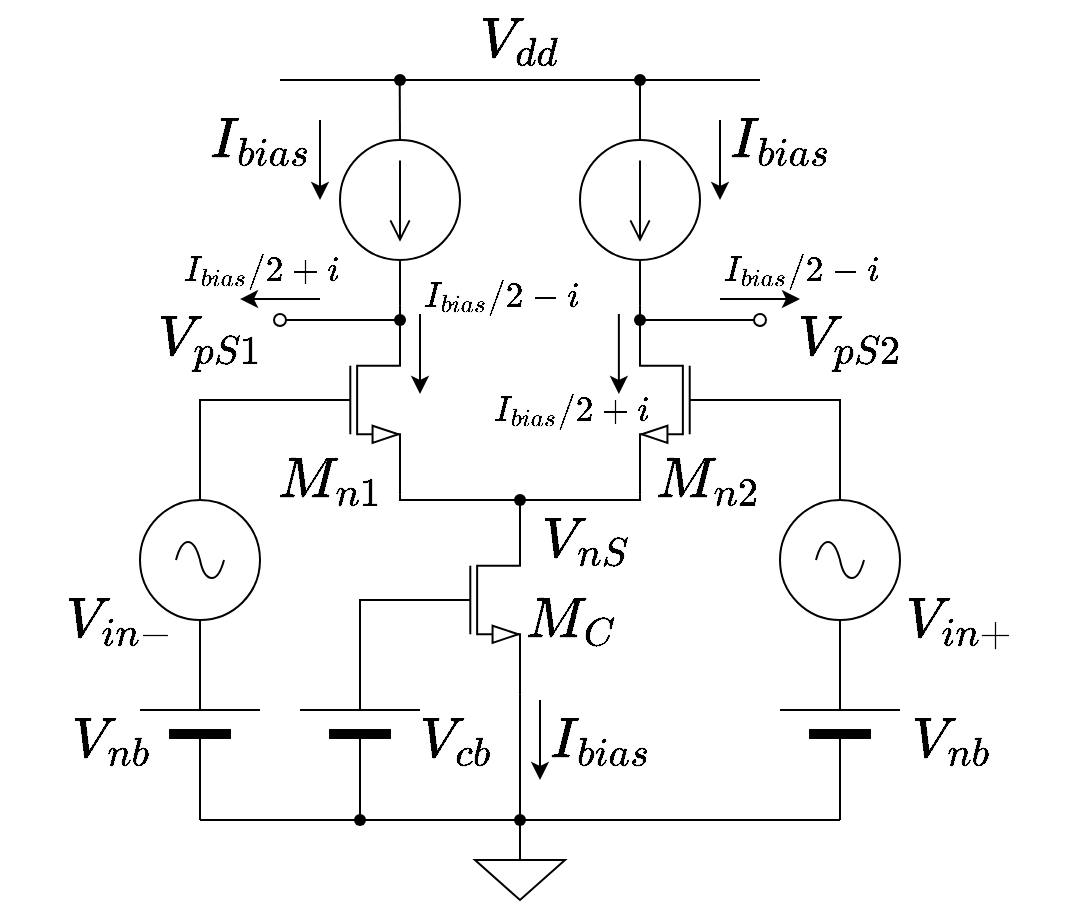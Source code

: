 <mxfile version="21.1.2" type="device">
  <diagram name="ページ1" id="Z36bnRHXo4-Sn-wLioE_">
    <mxGraphModel dx="989" dy="582" grid="1" gridSize="10" guides="1" tooltips="1" connect="1" arrows="1" fold="1" page="1" pageScale="1" pageWidth="827" pageHeight="1169" math="1" shadow="0">
      <root>
        <mxCell id="0" />
        <mxCell id="1" parent="0" />
        <mxCell id="qpCPb7txdEObnfIfevjp-1" value="" style="endArrow=none;html=1;rounded=0;" parent="1" edge="1">
          <mxGeometry width="50" height="50" relative="1" as="geometry">
            <mxPoint x="200" y="120" as="sourcePoint" />
            <mxPoint x="440" y="120" as="targetPoint" />
          </mxGeometry>
        </mxCell>
        <mxCell id="qpCPb7txdEObnfIfevjp-7" style="edgeStyle=orthogonalEdgeStyle;shape=connector;rounded=0;orthogonalLoop=1;jettySize=auto;html=1;exitX=0;exitY=0.5;exitDx=0;exitDy=0;exitPerimeter=0;labelBackgroundColor=default;strokeColor=default;fontFamily=Helvetica;fontSize=11;fontColor=default;endArrow=none;endFill=0;" parent="1" source="qpCPb7txdEObnfIfevjp-3" edge="1">
          <mxGeometry relative="1" as="geometry">
            <mxPoint x="259.857" y="120" as="targetPoint" />
          </mxGeometry>
        </mxCell>
        <mxCell id="oVZHHymoY7fQeWZgE7TI-14" style="edgeStyle=orthogonalEdgeStyle;shape=connector;rounded=0;orthogonalLoop=1;jettySize=auto;html=1;exitX=1;exitY=0.5;exitDx=0;exitDy=0;exitPerimeter=0;entryX=1;entryY=0;entryDx=0;entryDy=0;entryPerimeter=0;labelBackgroundColor=default;strokeColor=default;fontFamily=Helvetica;fontSize=11;fontColor=default;endArrow=none;endFill=0;" parent="1" source="qpCPb7txdEObnfIfevjp-3" target="oVZHHymoY7fQeWZgE7TI-7" edge="1">
          <mxGeometry relative="1" as="geometry" />
        </mxCell>
        <mxCell id="qpCPb7txdEObnfIfevjp-3" value="" style="pointerEvents=1;verticalLabelPosition=bottom;shadow=0;dashed=0;align=center;html=1;verticalAlign=top;shape=mxgraph.electrical.signal_sources.source;aspect=fixed;points=[[0.5,0,0],[1,0.5,0],[0.5,1,0],[0,0.5,0]];elSignalType=dc1;rotation=90;" parent="1" vertex="1">
          <mxGeometry x="230" y="150" width="60" height="60" as="geometry" />
        </mxCell>
        <mxCell id="qpCPb7txdEObnfIfevjp-9" value="&lt;font style=&quot;font-size: 24px;&quot;&gt;`I_{bias}`&lt;/font&gt;" style="text;html=1;align=center;verticalAlign=middle;resizable=0;points=[];autosize=1;strokeColor=none;fillColor=none;fontSize=11;fontFamily=Helvetica;fontColor=default;" parent="1" vertex="1">
          <mxGeometry x="130" y="130" width="120" height="40" as="geometry" />
        </mxCell>
        <mxCell id="qpCPb7txdEObnfIfevjp-10" value="&lt;font style=&quot;font-size: 24px;&quot;&gt;`V_{dd}`&lt;/font&gt;" style="text;html=1;align=center;verticalAlign=middle;resizable=0;points=[];autosize=1;strokeColor=none;fillColor=none;fontSize=11;fontFamily=Helvetica;fontColor=default;" parent="1" vertex="1">
          <mxGeometry x="265" y="80" width="110" height="40" as="geometry" />
        </mxCell>
        <mxCell id="BBrKMa6w8cZOAgFhnaoF-1" value="" style="shape=waypoint;sketch=0;fillStyle=solid;size=6;pointerEvents=1;points=[];fillColor=none;resizable=0;rotatable=0;perimeter=centerPerimeter;snapToPoint=1;fontFamily=Helvetica;fontSize=11;fontColor=default;" parent="1" vertex="1">
          <mxGeometry x="370" y="110" width="20" height="20" as="geometry" />
        </mxCell>
        <mxCell id="oVZHHymoY7fQeWZgE7TI-2" style="edgeStyle=orthogonalEdgeStyle;rounded=0;orthogonalLoop=1;jettySize=auto;html=1;exitX=0;exitY=0.5;exitDx=0;exitDy=0;exitPerimeter=0;entryX=0.483;entryY=0.633;entryDx=0;entryDy=0;entryPerimeter=0;endArrow=none;endFill=0;" parent="1" source="oVZHHymoY7fQeWZgE7TI-1" target="BBrKMa6w8cZOAgFhnaoF-1" edge="1">
          <mxGeometry relative="1" as="geometry" />
        </mxCell>
        <mxCell id="oVZHHymoY7fQeWZgE7TI-13" style="edgeStyle=orthogonalEdgeStyle;shape=connector;rounded=0;orthogonalLoop=1;jettySize=auto;html=1;exitX=1;exitY=0.5;exitDx=0;exitDy=0;exitPerimeter=0;entryX=1;entryY=0;entryDx=0;entryDy=0;entryPerimeter=0;labelBackgroundColor=default;strokeColor=default;fontFamily=Helvetica;fontSize=11;fontColor=default;endArrow=none;endFill=0;" parent="1" source="oVZHHymoY7fQeWZgE7TI-1" target="oVZHHymoY7fQeWZgE7TI-8" edge="1">
          <mxGeometry relative="1" as="geometry" />
        </mxCell>
        <mxCell id="oVZHHymoY7fQeWZgE7TI-1" value="" style="pointerEvents=1;verticalLabelPosition=bottom;shadow=0;dashed=0;align=center;html=1;verticalAlign=top;shape=mxgraph.electrical.signal_sources.source;aspect=fixed;points=[[0.5,0,0],[1,0.5,0],[0.5,1,0],[0,0.5,0]];elSignalType=dc1;rotation=90;" parent="1" vertex="1">
          <mxGeometry x="350" y="150" width="60" height="60" as="geometry" />
        </mxCell>
        <mxCell id="oVZHHymoY7fQeWZgE7TI-3" value="" style="shape=waypoint;sketch=0;fillStyle=solid;size=6;pointerEvents=1;points=[];fillColor=none;resizable=0;rotatable=0;perimeter=centerPerimeter;snapToPoint=1;fontFamily=Helvetica;fontSize=11;fontColor=default;" parent="1" vertex="1">
          <mxGeometry x="250" y="110" width="20" height="20" as="geometry" />
        </mxCell>
        <mxCell id="oVZHHymoY7fQeWZgE7TI-4" value="" style="endArrow=classic;html=1;rounded=0;labelBackgroundColor=default;strokeColor=default;fontFamily=Helvetica;fontSize=11;fontColor=default;shape=connector;" parent="1" edge="1">
          <mxGeometry width="50" height="50" relative="1" as="geometry">
            <mxPoint x="220" y="140" as="sourcePoint" />
            <mxPoint x="220" y="180" as="targetPoint" />
          </mxGeometry>
        </mxCell>
        <mxCell id="oVZHHymoY7fQeWZgE7TI-5" value="" style="endArrow=classic;html=1;rounded=0;labelBackgroundColor=default;strokeColor=default;fontFamily=Helvetica;fontSize=11;fontColor=default;shape=connector;" parent="1" edge="1">
          <mxGeometry width="50" height="50" relative="1" as="geometry">
            <mxPoint x="420" y="140" as="sourcePoint" />
            <mxPoint x="420" y="180" as="targetPoint" />
          </mxGeometry>
        </mxCell>
        <mxCell id="oVZHHymoY7fQeWZgE7TI-6" value="&lt;font style=&quot;font-size: 24px;&quot;&gt;`I_{bias}`&lt;/font&gt;" style="text;html=1;align=center;verticalAlign=middle;resizable=0;points=[];autosize=1;strokeColor=none;fillColor=none;fontSize=11;fontFamily=Helvetica;fontColor=default;" parent="1" vertex="1">
          <mxGeometry x="390" y="130" width="120" height="40" as="geometry" />
        </mxCell>
        <mxCell id="oVZHHymoY7fQeWZgE7TI-10" style="edgeStyle=orthogonalEdgeStyle;shape=connector;rounded=0;orthogonalLoop=1;jettySize=auto;html=1;exitX=1;exitY=1;exitDx=0;exitDy=0;exitPerimeter=0;entryX=1;entryY=1;entryDx=0;entryDy=0;entryPerimeter=0;labelBackgroundColor=default;strokeColor=default;fontFamily=Helvetica;fontSize=11;fontColor=default;endArrow=none;endFill=0;" parent="1" source="oVZHHymoY7fQeWZgE7TI-7" target="oVZHHymoY7fQeWZgE7TI-8" edge="1">
          <mxGeometry relative="1" as="geometry">
            <Array as="points">
              <mxPoint x="260" y="330" />
              <mxPoint x="380" y="330" />
            </Array>
          </mxGeometry>
        </mxCell>
        <mxCell id="oVZHHymoY7fQeWZgE7TI-7" value="" style="verticalLabelPosition=bottom;shadow=0;dashed=0;align=center;html=1;verticalAlign=top;shape=mxgraph.electrical.transistors.nmos;pointerEvents=1;fontFamily=Helvetica;fontSize=11;fontColor=default;" parent="1" vertex="1">
          <mxGeometry x="200" y="230" width="60" height="100" as="geometry" />
        </mxCell>
        <mxCell id="oVZHHymoY7fQeWZgE7TI-8" value="" style="verticalLabelPosition=bottom;shadow=0;dashed=0;align=center;html=1;verticalAlign=top;shape=mxgraph.electrical.transistors.nmos;pointerEvents=1;fontFamily=Helvetica;fontSize=11;fontColor=default;flipH=1;" parent="1" vertex="1">
          <mxGeometry x="380" y="230" width="60" height="100" as="geometry" />
        </mxCell>
        <mxCell id="oVZHHymoY7fQeWZgE7TI-12" style="edgeStyle=orthogonalEdgeStyle;shape=connector;rounded=0;orthogonalLoop=1;jettySize=auto;html=1;exitX=1;exitY=0;exitDx=0;exitDy=0;exitPerimeter=0;labelBackgroundColor=default;strokeColor=default;fontFamily=Helvetica;fontSize=11;fontColor=default;endArrow=none;endFill=0;" parent="1" source="oVZHHymoY7fQeWZgE7TI-9" target="oVZHHymoY7fQeWZgE7TI-11" edge="1">
          <mxGeometry relative="1" as="geometry" />
        </mxCell>
        <mxCell id="oVZHHymoY7fQeWZgE7TI-25" style="edgeStyle=orthogonalEdgeStyle;shape=connector;rounded=0;orthogonalLoop=1;jettySize=auto;html=1;exitX=1;exitY=1;exitDx=0;exitDy=0;exitPerimeter=0;entryX=0.5;entryY=0;entryDx=0;entryDy=0;entryPerimeter=0;labelBackgroundColor=default;strokeColor=default;fontFamily=Helvetica;fontSize=11;fontColor=default;endArrow=none;endFill=0;" parent="1" source="oVZHHymoY7fQeWZgE7TI-9" target="oVZHHymoY7fQeWZgE7TI-21" edge="1">
          <mxGeometry relative="1" as="geometry" />
        </mxCell>
        <mxCell id="oVZHHymoY7fQeWZgE7TI-9" value="" style="verticalLabelPosition=bottom;shadow=0;dashed=0;align=center;html=1;verticalAlign=top;shape=mxgraph.electrical.transistors.nmos;pointerEvents=1;fontFamily=Helvetica;fontSize=11;fontColor=default;" parent="1" vertex="1">
          <mxGeometry x="260" y="330" width="60" height="100" as="geometry" />
        </mxCell>
        <mxCell id="oVZHHymoY7fQeWZgE7TI-11" value="" style="shape=waypoint;sketch=0;fillStyle=solid;size=6;pointerEvents=1;points=[];fillColor=none;resizable=0;rotatable=0;perimeter=centerPerimeter;snapToPoint=1;fontFamily=Helvetica;fontSize=11;fontColor=default;" parent="1" vertex="1">
          <mxGeometry x="310" y="320" width="20" height="20" as="geometry" />
        </mxCell>
        <mxCell id="oVZHHymoY7fQeWZgE7TI-15" value="" style="shape=waypoint;sketch=0;fillStyle=solid;size=6;pointerEvents=1;points=[];fillColor=none;resizable=0;rotatable=0;perimeter=centerPerimeter;snapToPoint=1;fontFamily=Helvetica;fontSize=11;fontColor=default;" parent="1" vertex="1">
          <mxGeometry x="250" y="230" width="20" height="20" as="geometry" />
        </mxCell>
        <mxCell id="oVZHHymoY7fQeWZgE7TI-16" value="" style="shape=waypoint;sketch=0;fillStyle=solid;size=6;pointerEvents=1;points=[];fillColor=none;resizable=0;rotatable=0;perimeter=centerPerimeter;snapToPoint=1;fontFamily=Helvetica;fontSize=11;fontColor=default;" parent="1" vertex="1">
          <mxGeometry x="370" y="230" width="20" height="20" as="geometry" />
        </mxCell>
        <mxCell id="oVZHHymoY7fQeWZgE7TI-20" style="edgeStyle=orthogonalEdgeStyle;shape=connector;rounded=0;orthogonalLoop=1;jettySize=auto;html=1;exitX=1;exitY=0.5;exitDx=0;exitDy=0;labelBackgroundColor=default;strokeColor=default;fontFamily=Helvetica;fontSize=11;fontColor=default;endArrow=none;endFill=0;" parent="1" source="oVZHHymoY7fQeWZgE7TI-17" target="oVZHHymoY7fQeWZgE7TI-15" edge="1">
          <mxGeometry relative="1" as="geometry" />
        </mxCell>
        <mxCell id="oVZHHymoY7fQeWZgE7TI-17" value="" style="verticalLabelPosition=bottom;shadow=0;dashed=0;align=center;html=1;verticalAlign=top;strokeWidth=1;shape=ellipse;perimeter=ellipsePerimeter;fontFamily=Helvetica;fontSize=11;fontColor=default;aspect=fixed;" parent="1" vertex="1">
          <mxGeometry x="197" y="237" width="6" height="6" as="geometry" />
        </mxCell>
        <mxCell id="oVZHHymoY7fQeWZgE7TI-19" style="edgeStyle=orthogonalEdgeStyle;shape=connector;rounded=0;orthogonalLoop=1;jettySize=auto;html=1;exitX=0;exitY=0.5;exitDx=0;exitDy=0;entryX=0.575;entryY=0.583;entryDx=0;entryDy=0;entryPerimeter=0;labelBackgroundColor=default;strokeColor=default;fontFamily=Helvetica;fontSize=11;fontColor=default;endArrow=none;endFill=0;" parent="1" source="oVZHHymoY7fQeWZgE7TI-18" target="oVZHHymoY7fQeWZgE7TI-16" edge="1">
          <mxGeometry relative="1" as="geometry" />
        </mxCell>
        <mxCell id="oVZHHymoY7fQeWZgE7TI-18" value="" style="verticalLabelPosition=bottom;shadow=0;dashed=0;align=center;html=1;verticalAlign=top;strokeWidth=1;shape=ellipse;perimeter=ellipsePerimeter;fontFamily=Helvetica;fontSize=11;fontColor=default;aspect=fixed;" parent="1" vertex="1">
          <mxGeometry x="437" y="237" width="6" height="6" as="geometry" />
        </mxCell>
        <mxCell id="oVZHHymoY7fQeWZgE7TI-21" value="" style="pointerEvents=1;verticalLabelPosition=bottom;shadow=0;dashed=0;align=center;html=1;verticalAlign=top;shape=mxgraph.electrical.signal_sources.signal_ground;fontFamily=Helvetica;fontSize=11;fontColor=default;" parent="1" vertex="1">
          <mxGeometry x="297.5" y="500" width="45" height="30" as="geometry" />
        </mxCell>
        <mxCell id="oVZHHymoY7fQeWZgE7TI-32" style="edgeStyle=orthogonalEdgeStyle;shape=connector;rounded=0;orthogonalLoop=1;jettySize=auto;html=1;exitX=0.5;exitY=1;exitDx=0;exitDy=0;exitPerimeter=0;entryX=1;entryY=0.5;entryDx=0;entryDy=0;entryPerimeter=0;labelBackgroundColor=default;strokeColor=default;fontFamily=Helvetica;fontSize=11;fontColor=default;endArrow=none;endFill=0;" parent="1" source="oVZHHymoY7fQeWZgE7TI-22" target="oVZHHymoY7fQeWZgE7TI-30" edge="1">
          <mxGeometry relative="1" as="geometry" />
        </mxCell>
        <mxCell id="oVZHHymoY7fQeWZgE7TI-37" style="edgeStyle=orthogonalEdgeStyle;shape=connector;rounded=0;orthogonalLoop=1;jettySize=auto;html=1;exitX=0.5;exitY=0;exitDx=0;exitDy=0;exitPerimeter=0;entryX=0;entryY=0.5;entryDx=0;entryDy=0;entryPerimeter=0;labelBackgroundColor=default;strokeColor=default;fontFamily=Helvetica;fontSize=11;fontColor=default;endArrow=none;endFill=0;" parent="1" source="oVZHHymoY7fQeWZgE7TI-22" target="oVZHHymoY7fQeWZgE7TI-7" edge="1">
          <mxGeometry relative="1" as="geometry" />
        </mxCell>
        <mxCell id="oVZHHymoY7fQeWZgE7TI-22" value="" style="pointerEvents=1;verticalLabelPosition=bottom;shadow=0;dashed=0;align=center;html=1;verticalAlign=top;shape=mxgraph.electrical.signal_sources.source;aspect=fixed;points=[[0.5,0,0],[1,0.5,0],[0.5,1,0],[0,0.5,0]];elSignalType=ac;fontFamily=Helvetica;fontSize=11;fontColor=default;" parent="1" vertex="1">
          <mxGeometry x="130" y="330" width="60" height="60" as="geometry" />
        </mxCell>
        <mxCell id="oVZHHymoY7fQeWZgE7TI-24" style="edgeStyle=orthogonalEdgeStyle;shape=connector;rounded=0;orthogonalLoop=1;jettySize=auto;html=1;exitX=1;exitY=0.5;exitDx=0;exitDy=0;exitPerimeter=0;entryX=0;entryY=0.5;entryDx=0;entryDy=0;entryPerimeter=0;labelBackgroundColor=default;strokeColor=default;fontFamily=Helvetica;fontSize=11;fontColor=default;endArrow=none;endFill=0;" parent="1" source="oVZHHymoY7fQeWZgE7TI-23" target="oVZHHymoY7fQeWZgE7TI-9" edge="1">
          <mxGeometry relative="1" as="geometry">
            <Array as="points">
              <mxPoint x="240" y="380" />
            </Array>
          </mxGeometry>
        </mxCell>
        <mxCell id="oVZHHymoY7fQeWZgE7TI-28" style="edgeStyle=orthogonalEdgeStyle;shape=connector;rounded=0;orthogonalLoop=1;jettySize=auto;html=1;exitX=0;exitY=0.5;exitDx=0;exitDy=0;exitPerimeter=0;labelBackgroundColor=default;strokeColor=default;fontFamily=Helvetica;fontSize=11;fontColor=default;endArrow=none;endFill=0;" parent="1" source="oVZHHymoY7fQeWZgE7TI-23" target="oVZHHymoY7fQeWZgE7TI-27" edge="1">
          <mxGeometry relative="1" as="geometry">
            <Array as="points">
              <mxPoint x="270" y="490" />
              <mxPoint x="270" y="490" />
            </Array>
          </mxGeometry>
        </mxCell>
        <mxCell id="oVZHHymoY7fQeWZgE7TI-23" value="" style="verticalLabelPosition=bottom;shadow=0;dashed=0;align=center;fillColor=strokeColor;html=1;verticalAlign=top;strokeWidth=1;shape=mxgraph.electrical.miscellaneous.monocell_battery;fontFamily=Helvetica;fontSize=11;fontColor=default;direction=north;" parent="1" vertex="1">
          <mxGeometry x="210" y="390" width="60" height="100" as="geometry" />
        </mxCell>
        <mxCell id="oVZHHymoY7fQeWZgE7TI-27" value="" style="shape=waypoint;sketch=0;fillStyle=solid;size=6;pointerEvents=1;points=[];fillColor=none;resizable=0;rotatable=0;perimeter=centerPerimeter;snapToPoint=1;fontFamily=Helvetica;fontSize=11;fontColor=default;" parent="1" vertex="1">
          <mxGeometry x="310" y="480" width="20" height="20" as="geometry" />
        </mxCell>
        <mxCell id="oVZHHymoY7fQeWZgE7TI-33" style="edgeStyle=orthogonalEdgeStyle;shape=connector;rounded=0;orthogonalLoop=1;jettySize=auto;html=1;exitX=0.5;exitY=1;exitDx=0;exitDy=0;exitPerimeter=0;entryX=1;entryY=0.5;entryDx=0;entryDy=0;entryPerimeter=0;labelBackgroundColor=default;strokeColor=default;fontFamily=Helvetica;fontSize=11;fontColor=default;endArrow=none;endFill=0;" parent="1" source="oVZHHymoY7fQeWZgE7TI-29" target="oVZHHymoY7fQeWZgE7TI-31" edge="1">
          <mxGeometry relative="1" as="geometry" />
        </mxCell>
        <mxCell id="oVZHHymoY7fQeWZgE7TI-38" style="edgeStyle=orthogonalEdgeStyle;shape=connector;rounded=0;orthogonalLoop=1;jettySize=auto;html=1;exitX=0.5;exitY=0;exitDx=0;exitDy=0;exitPerimeter=0;entryX=0;entryY=0.5;entryDx=0;entryDy=0;entryPerimeter=0;labelBackgroundColor=default;strokeColor=default;fontFamily=Helvetica;fontSize=11;fontColor=default;endArrow=none;endFill=0;" parent="1" source="oVZHHymoY7fQeWZgE7TI-29" target="oVZHHymoY7fQeWZgE7TI-8" edge="1">
          <mxGeometry relative="1" as="geometry" />
        </mxCell>
        <mxCell id="oVZHHymoY7fQeWZgE7TI-29" value="" style="pointerEvents=1;verticalLabelPosition=bottom;shadow=0;dashed=0;align=center;html=1;verticalAlign=top;shape=mxgraph.electrical.signal_sources.source;aspect=fixed;points=[[0.5,0,0],[1,0.5,0],[0.5,1,0],[0,0.5,0]];elSignalType=ac;fontFamily=Helvetica;fontSize=11;fontColor=default;" parent="1" vertex="1">
          <mxGeometry x="450" y="330" width="60" height="60" as="geometry" />
        </mxCell>
        <mxCell id="oVZHHymoY7fQeWZgE7TI-35" style="edgeStyle=orthogonalEdgeStyle;shape=connector;rounded=0;orthogonalLoop=1;jettySize=auto;html=1;exitX=0;exitY=0.5;exitDx=0;exitDy=0;exitPerimeter=0;labelBackgroundColor=default;strokeColor=default;fontFamily=Helvetica;fontSize=11;fontColor=default;endArrow=none;endFill=0;" parent="1" source="oVZHHymoY7fQeWZgE7TI-30" target="oVZHHymoY7fQeWZgE7TI-34" edge="1">
          <mxGeometry relative="1" as="geometry">
            <Array as="points">
              <mxPoint x="190" y="490" />
              <mxPoint x="190" y="490" />
            </Array>
          </mxGeometry>
        </mxCell>
        <mxCell id="oVZHHymoY7fQeWZgE7TI-30" value="" style="verticalLabelPosition=bottom;shadow=0;dashed=0;align=center;fillColor=strokeColor;html=1;verticalAlign=top;strokeWidth=1;shape=mxgraph.electrical.miscellaneous.monocell_battery;fontFamily=Helvetica;fontSize=11;fontColor=default;direction=north;" parent="1" vertex="1">
          <mxGeometry x="130" y="390" width="60" height="100" as="geometry" />
        </mxCell>
        <mxCell id="oVZHHymoY7fQeWZgE7TI-36" style="edgeStyle=orthogonalEdgeStyle;shape=connector;rounded=0;orthogonalLoop=1;jettySize=auto;html=1;exitX=0;exitY=0.5;exitDx=0;exitDy=0;exitPerimeter=0;labelBackgroundColor=default;strokeColor=default;fontFamily=Helvetica;fontSize=11;fontColor=default;endArrow=none;endFill=0;" parent="1" source="oVZHHymoY7fQeWZgE7TI-31" target="oVZHHymoY7fQeWZgE7TI-27" edge="1">
          <mxGeometry relative="1" as="geometry">
            <Array as="points">
              <mxPoint x="430" y="490" />
              <mxPoint x="430" y="490" />
            </Array>
          </mxGeometry>
        </mxCell>
        <mxCell id="oVZHHymoY7fQeWZgE7TI-31" value="" style="verticalLabelPosition=bottom;shadow=0;dashed=0;align=center;fillColor=strokeColor;html=1;verticalAlign=top;strokeWidth=1;shape=mxgraph.electrical.miscellaneous.monocell_battery;fontFamily=Helvetica;fontSize=11;fontColor=default;direction=north;" parent="1" vertex="1">
          <mxGeometry x="450" y="390" width="60" height="100" as="geometry" />
        </mxCell>
        <mxCell id="oVZHHymoY7fQeWZgE7TI-34" value="" style="shape=waypoint;sketch=0;fillStyle=solid;size=6;pointerEvents=1;points=[];fillColor=none;resizable=0;rotatable=0;perimeter=centerPerimeter;snapToPoint=1;fontFamily=Helvetica;fontSize=11;fontColor=default;" parent="1" vertex="1">
          <mxGeometry x="230" y="480" width="20" height="20" as="geometry" />
        </mxCell>
        <mxCell id="oVZHHymoY7fQeWZgE7TI-39" value="&lt;font style=&quot;font-size: 24px;&quot;&gt;`V_{nS}`&lt;/font&gt;" style="text;html=1;align=center;verticalAlign=middle;resizable=0;points=[];autosize=1;strokeColor=none;fillColor=none;fontSize=11;fontFamily=Helvetica;fontColor=default;" parent="1" vertex="1">
          <mxGeometry x="297.5" y="330" width="110" height="40" as="geometry" />
        </mxCell>
        <mxCell id="oVZHHymoY7fQeWZgE7TI-41" value="" style="endArrow=classic;html=1;rounded=0;labelBackgroundColor=default;strokeColor=default;fontFamily=Helvetica;fontSize=11;fontColor=default;shape=connector;" parent="1" edge="1">
          <mxGeometry width="50" height="50" relative="1" as="geometry">
            <mxPoint x="220" y="229.52" as="sourcePoint" />
            <mxPoint x="180" y="229.52" as="targetPoint" />
          </mxGeometry>
        </mxCell>
        <mxCell id="oVZHHymoY7fQeWZgE7TI-42" value="" style="endArrow=classic;html=1;rounded=0;labelBackgroundColor=default;strokeColor=default;fontFamily=Helvetica;fontSize=11;fontColor=default;shape=connector;" parent="1" edge="1">
          <mxGeometry width="50" height="50" relative="1" as="geometry">
            <mxPoint x="420" y="229.52" as="sourcePoint" />
            <mxPoint x="460" y="229.52" as="targetPoint" />
          </mxGeometry>
        </mxCell>
        <mxCell id="ocC3kQ23shaw-6_EiHHq-1" value="" style="endArrow=classic;html=1;rounded=0;labelBackgroundColor=default;strokeColor=default;fontFamily=Helvetica;fontSize=11;fontColor=default;shape=connector;" edge="1" parent="1">
          <mxGeometry width="50" height="50" relative="1" as="geometry">
            <mxPoint x="330" y="430" as="sourcePoint" />
            <mxPoint x="330" y="470" as="targetPoint" />
          </mxGeometry>
        </mxCell>
        <mxCell id="ocC3kQ23shaw-6_EiHHq-2" value="&lt;font style=&quot;font-size: 24px;&quot;&gt;`I_{bias}`&lt;/font&gt;" style="text;html=1;align=center;verticalAlign=middle;resizable=0;points=[];autosize=1;strokeColor=none;fillColor=none;fontSize=11;fontFamily=Helvetica;fontColor=default;" vertex="1" parent="1">
          <mxGeometry x="300" y="430" width="120" height="40" as="geometry" />
        </mxCell>
        <mxCell id="ocC3kQ23shaw-6_EiHHq-3" value="&lt;font style=&quot;font-size: 24px;&quot;&gt;`V_{nb}`&lt;/font&gt;" style="text;html=1;align=center;verticalAlign=middle;resizable=0;points=[];autosize=1;strokeColor=none;fillColor=none;fontSize=11;fontFamily=Helvetica;fontColor=default;" vertex="1" parent="1">
          <mxGeometry x="60" y="430" width="110" height="40" as="geometry" />
        </mxCell>
        <mxCell id="ocC3kQ23shaw-6_EiHHq-4" value="&lt;font style=&quot;font-size: 24px;&quot;&gt;`V_{nb}`&lt;/font&gt;" style="text;html=1;align=center;verticalAlign=middle;resizable=0;points=[];autosize=1;strokeColor=none;fillColor=none;fontSize=11;fontFamily=Helvetica;fontColor=default;" vertex="1" parent="1">
          <mxGeometry x="480" y="430" width="110" height="40" as="geometry" />
        </mxCell>
        <mxCell id="ocC3kQ23shaw-6_EiHHq-5" value="&lt;font style=&quot;font-size: 24px;&quot;&gt;`V_{i n+}`&lt;/font&gt;" style="text;html=1;align=center;verticalAlign=middle;resizable=0;points=[];autosize=1;strokeColor=none;fillColor=none;fontSize=11;fontFamily=Helvetica;fontColor=default;" vertex="1" parent="1">
          <mxGeometry x="480" y="370" width="120" height="40" as="geometry" />
        </mxCell>
        <mxCell id="ocC3kQ23shaw-6_EiHHq-7" value="&lt;font style=&quot;font-size: 24px;&quot;&gt;`V_{i n-}`&lt;/font&gt;" style="text;html=1;align=center;verticalAlign=middle;resizable=0;points=[];autosize=1;strokeColor=none;fillColor=none;fontSize=11;fontFamily=Helvetica;fontColor=default;" vertex="1" parent="1">
          <mxGeometry x="60" y="370" width="120" height="40" as="geometry" />
        </mxCell>
        <mxCell id="ocC3kQ23shaw-6_EiHHq-8" value="&lt;font style=&quot;font-size: 24px;&quot;&gt;`M_{C}`&lt;/font&gt;" style="text;html=1;align=center;verticalAlign=middle;resizable=0;points=[];autosize=1;strokeColor=none;fillColor=none;fontSize=11;fontFamily=Helvetica;fontColor=default;" vertex="1" parent="1">
          <mxGeometry x="290" y="370" width="110" height="40" as="geometry" />
        </mxCell>
        <mxCell id="ocC3kQ23shaw-6_EiHHq-9" value="&lt;font style=&quot;font-size: 24px;&quot;&gt;`M_{n1}`&lt;/font&gt;" style="text;html=1;align=center;verticalAlign=middle;resizable=0;points=[];autosize=1;strokeColor=none;fillColor=none;fontSize=11;fontFamily=Helvetica;fontColor=default;" vertex="1" parent="1">
          <mxGeometry x="165" y="300" width="120" height="40" as="geometry" />
        </mxCell>
        <mxCell id="ocC3kQ23shaw-6_EiHHq-10" value="&lt;font style=&quot;font-size: 24px;&quot;&gt;`M_{n2}`&lt;/font&gt;" style="text;html=1;align=center;verticalAlign=middle;resizable=0;points=[];autosize=1;strokeColor=none;fillColor=none;fontSize=11;fontFamily=Helvetica;fontColor=default;" vertex="1" parent="1">
          <mxGeometry x="354" y="300" width="120" height="40" as="geometry" />
        </mxCell>
        <mxCell id="ocC3kQ23shaw-6_EiHHq-11" value="" style="endArrow=classic;html=1;rounded=0;labelBackgroundColor=default;strokeColor=default;fontFamily=Helvetica;fontSize=11;fontColor=default;shape=connector;" edge="1" parent="1">
          <mxGeometry width="50" height="50" relative="1" as="geometry">
            <mxPoint x="270" y="237" as="sourcePoint" />
            <mxPoint x="270" y="277" as="targetPoint" />
          </mxGeometry>
        </mxCell>
        <mxCell id="ocC3kQ23shaw-6_EiHHq-12" value="" style="endArrow=classic;html=1;rounded=0;labelBackgroundColor=default;strokeColor=default;fontFamily=Helvetica;fontSize=11;fontColor=default;shape=connector;" edge="1" parent="1">
          <mxGeometry width="50" height="50" relative="1" as="geometry">
            <mxPoint x="369.43" y="237" as="sourcePoint" />
            <mxPoint x="369.43" y="277" as="targetPoint" />
          </mxGeometry>
        </mxCell>
        <mxCell id="ocC3kQ23shaw-6_EiHHq-13" value="&lt;font style=&quot;font-size: 15px;&quot;&gt;`I_{bias}&quot;/&quot;2 -i`&lt;/font&gt;" style="text;html=1;align=center;verticalAlign=middle;resizable=0;points=[];autosize=1;strokeColor=none;fillColor=none;fontSize=15;fontFamily=Helvetica;fontColor=default;" vertex="1" parent="1">
          <mxGeometry x="250" y="213" width="120" height="30" as="geometry" />
        </mxCell>
        <mxCell id="ocC3kQ23shaw-6_EiHHq-14" value="&lt;font style=&quot;font-size: 15px;&quot;&gt;`I_{bias}&quot;/&quot;2 +i`&lt;/font&gt;" style="text;html=1;align=center;verticalAlign=middle;resizable=0;points=[];autosize=1;strokeColor=none;fillColor=none;fontSize=15;fontFamily=Helvetica;fontColor=default;" vertex="1" parent="1">
          <mxGeometry x="285" y="270" width="120" height="30" as="geometry" />
        </mxCell>
        <mxCell id="ocC3kQ23shaw-6_EiHHq-15" value="&lt;font style=&quot;font-size: 15px;&quot;&gt;`I_{bias}&quot;/&quot;2 +i`&lt;/font&gt;" style="text;html=1;align=center;verticalAlign=middle;resizable=0;points=[];autosize=1;strokeColor=none;fillColor=none;fontSize=15;fontFamily=Helvetica;fontColor=default;" vertex="1" parent="1">
          <mxGeometry x="130" y="200" width="120" height="30" as="geometry" />
        </mxCell>
        <mxCell id="ocC3kQ23shaw-6_EiHHq-16" value="&lt;font style=&quot;font-size: 15px;&quot;&gt;`I_{bias}&quot;/&quot;2 -i`&lt;/font&gt;" style="text;html=1;align=center;verticalAlign=middle;resizable=0;points=[];autosize=1;strokeColor=none;fillColor=none;fontSize=15;fontFamily=Helvetica;fontColor=default;" vertex="1" parent="1">
          <mxGeometry x="400" y="200" width="120" height="30" as="geometry" />
        </mxCell>
        <mxCell id="ocC3kQ23shaw-6_EiHHq-17" value="&lt;font style=&quot;font-size: 24px;&quot;&gt;`V_{pS1}`&lt;/font&gt;" style="text;html=1;align=center;verticalAlign=middle;resizable=0;points=[];autosize=1;strokeColor=none;fillColor=none;fontSize=11;fontFamily=Helvetica;fontColor=default;" vertex="1" parent="1">
          <mxGeometry x="100" y="230" width="130" height="40" as="geometry" />
        </mxCell>
        <mxCell id="ocC3kQ23shaw-6_EiHHq-18" value="&lt;font style=&quot;font-size: 24px;&quot;&gt;`V_{pS2}`&lt;/font&gt;" style="text;html=1;align=center;verticalAlign=middle;resizable=0;points=[];autosize=1;strokeColor=none;fillColor=none;fontSize=11;fontFamily=Helvetica;fontColor=default;" vertex="1" parent="1">
          <mxGeometry x="420" y="230" width="130" height="40" as="geometry" />
        </mxCell>
        <mxCell id="ocC3kQ23shaw-6_EiHHq-19" value="&lt;font style=&quot;font-size: 24px;&quot;&gt;`V_{cb}`&lt;/font&gt;" style="text;html=1;align=center;verticalAlign=middle;resizable=0;points=[];autosize=1;strokeColor=none;fillColor=none;fontSize=11;fontFamily=Helvetica;fontColor=default;" vertex="1" parent="1">
          <mxGeometry x="232.5" y="430" width="110" height="40" as="geometry" />
        </mxCell>
      </root>
    </mxGraphModel>
  </diagram>
</mxfile>
